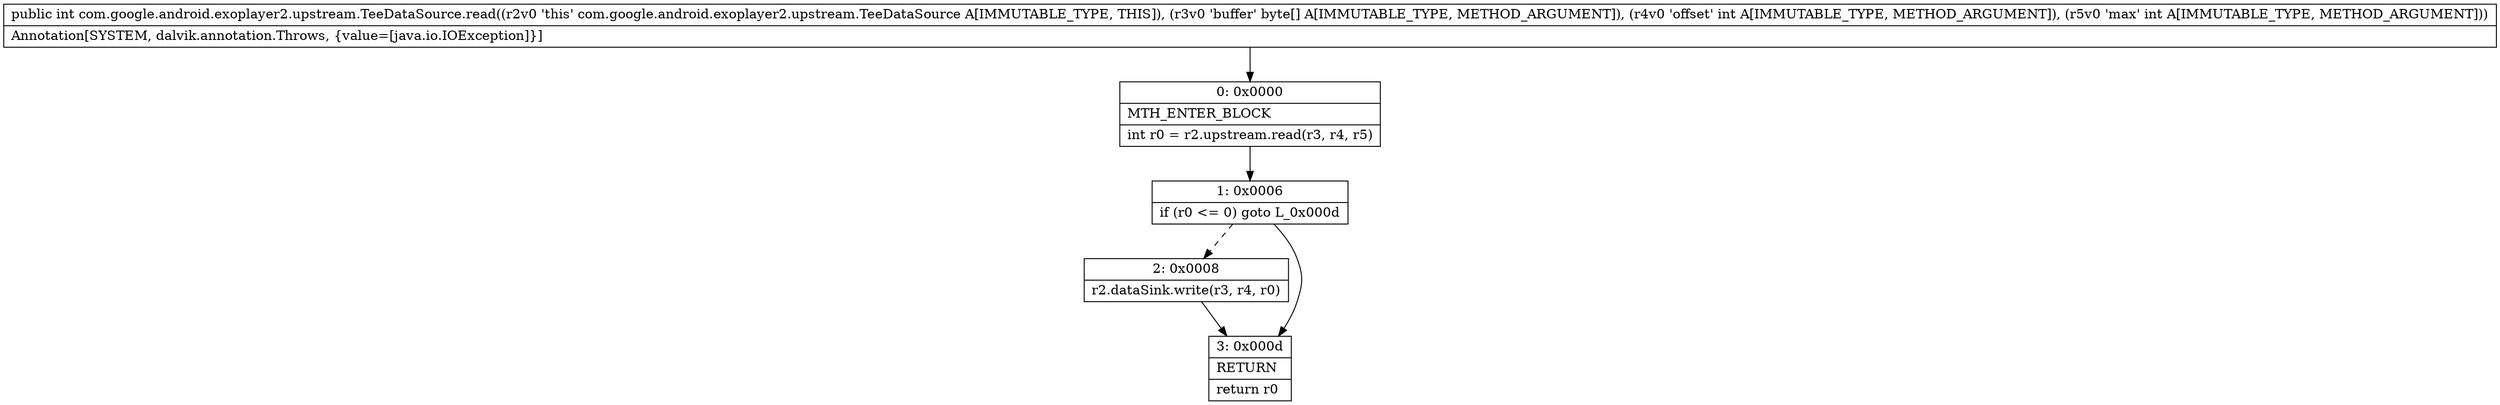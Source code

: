 digraph "CFG forcom.google.android.exoplayer2.upstream.TeeDataSource.read([BII)I" {
Node_0 [shape=record,label="{0\:\ 0x0000|MTH_ENTER_BLOCK\l|int r0 = r2.upstream.read(r3, r4, r5)\l}"];
Node_1 [shape=record,label="{1\:\ 0x0006|if (r0 \<= 0) goto L_0x000d\l}"];
Node_2 [shape=record,label="{2\:\ 0x0008|r2.dataSink.write(r3, r4, r0)\l}"];
Node_3 [shape=record,label="{3\:\ 0x000d|RETURN\l|return r0\l}"];
MethodNode[shape=record,label="{public int com.google.android.exoplayer2.upstream.TeeDataSource.read((r2v0 'this' com.google.android.exoplayer2.upstream.TeeDataSource A[IMMUTABLE_TYPE, THIS]), (r3v0 'buffer' byte[] A[IMMUTABLE_TYPE, METHOD_ARGUMENT]), (r4v0 'offset' int A[IMMUTABLE_TYPE, METHOD_ARGUMENT]), (r5v0 'max' int A[IMMUTABLE_TYPE, METHOD_ARGUMENT]))  | Annotation[SYSTEM, dalvik.annotation.Throws, \{value=[java.io.IOException]\}]\l}"];
MethodNode -> Node_0;
Node_0 -> Node_1;
Node_1 -> Node_2[style=dashed];
Node_1 -> Node_3;
Node_2 -> Node_3;
}

